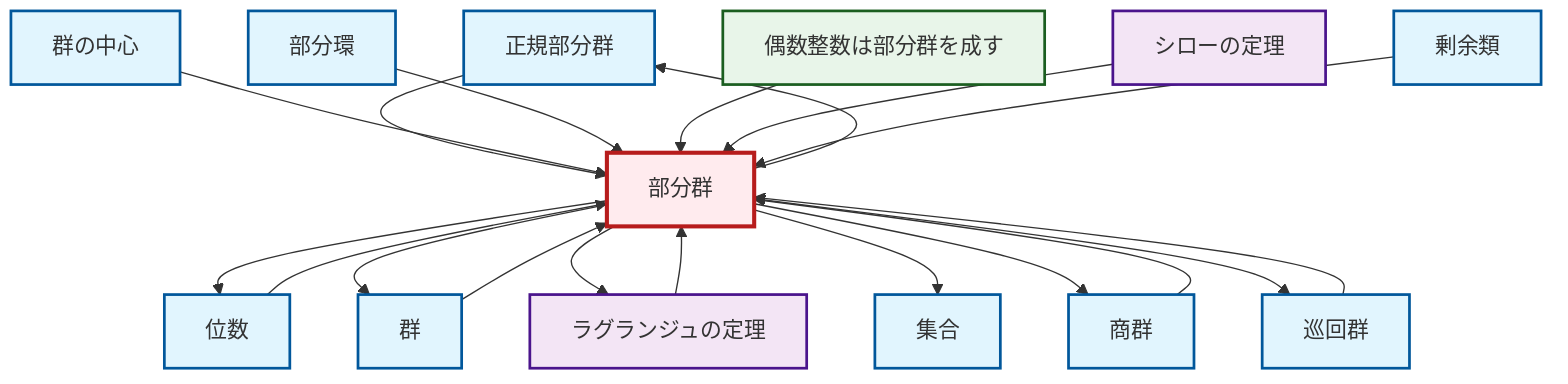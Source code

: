 graph TD
    classDef definition fill:#e1f5fe,stroke:#01579b,stroke-width:2px
    classDef theorem fill:#f3e5f5,stroke:#4a148c,stroke-width:2px
    classDef axiom fill:#fff3e0,stroke:#e65100,stroke-width:2px
    classDef example fill:#e8f5e9,stroke:#1b5e20,stroke-width:2px
    classDef current fill:#ffebee,stroke:#b71c1c,stroke-width:3px
    def-normal-subgroup["正規部分群"]:::definition
    def-group["群"]:::definition
    def-order["位数"]:::definition
    def-set["集合"]:::definition
    def-subring["部分環"]:::definition
    thm-lagrange["ラグランジュの定理"]:::theorem
    def-coset["剰余類"]:::definition
    def-subgroup["部分群"]:::definition
    def-cyclic-group["巡回群"]:::definition
    ex-even-integers-subgroup["偶数整数は部分群を成す"]:::example
    def-center-of-group["群の中心"]:::definition
    def-quotient-group["商群"]:::definition
    thm-sylow["シローの定理"]:::theorem
    def-normal-subgroup --> def-subgroup
    def-subgroup --> def-order
    def-subgroup --> def-group
    def-center-of-group --> def-subgroup
    def-quotient-group --> def-subgroup
    def-group --> def-subgroup
    def-cyclic-group --> def-subgroup
    def-subring --> def-subgroup
    ex-even-integers-subgroup --> def-subgroup
    def-subgroup --> thm-lagrange
    def-subgroup --> def-set
    thm-sylow --> def-subgroup
    thm-lagrange --> def-subgroup
    def-order --> def-subgroup
    def-coset --> def-subgroup
    def-subgroup --> def-normal-subgroup
    def-subgroup --> def-quotient-group
    def-subgroup --> def-cyclic-group
    class def-subgroup current